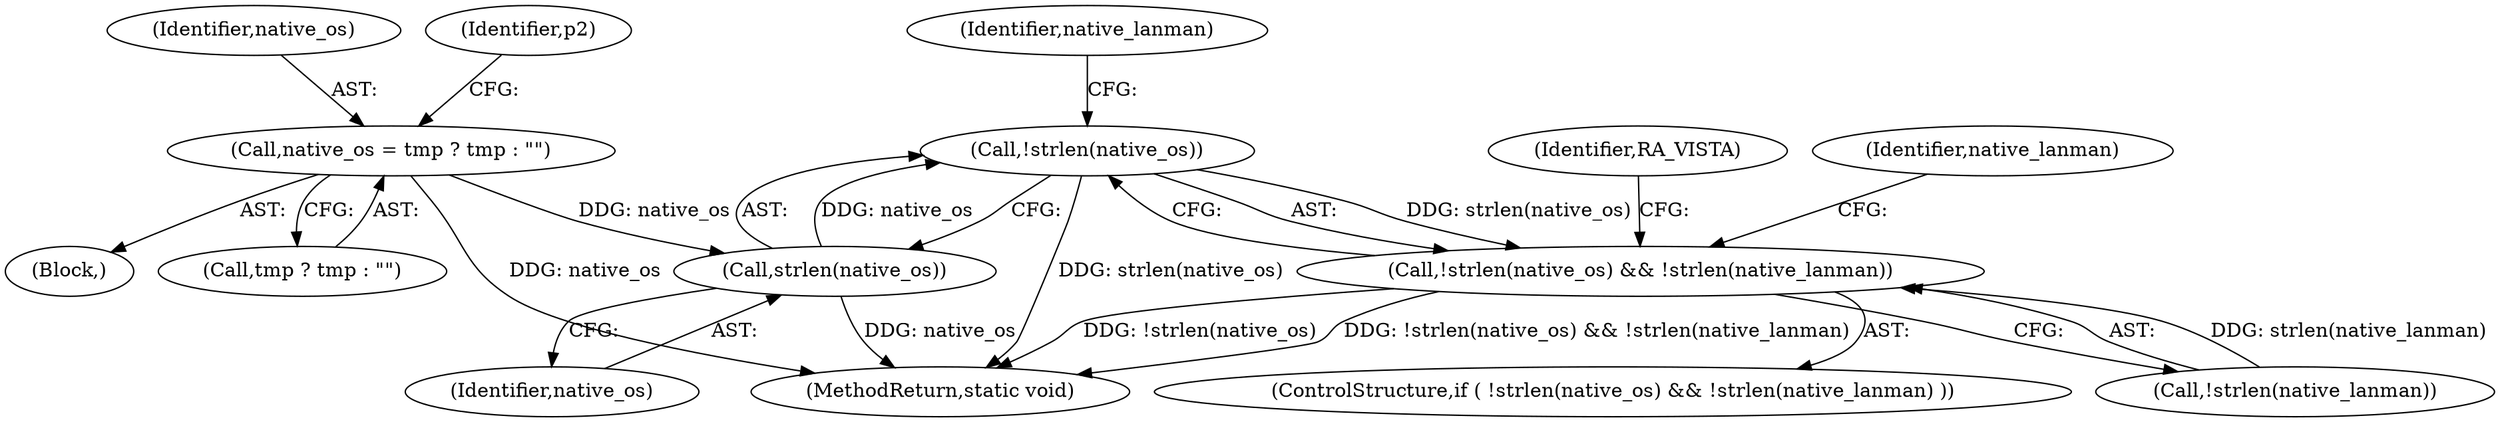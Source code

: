 digraph "0_samba_9280051bfba337458722fb157f3082f93cbd9f2b@API" {
"1000296" [label="(Call,!strlen(native_os))"];
"1000297" [label="(Call,strlen(native_os))"];
"1000244" [label="(Call,native_os = tmp ? tmp : \"\")"];
"1000295" [label="(Call,!strlen(native_os) && !strlen(native_lanman))"];
"1000297" [label="(Call,strlen(native_os))"];
"1000295" [label="(Call,!strlen(native_os) && !strlen(native_lanman))"];
"1000294" [label="(ControlStructure,if ( !strlen(native_os) && !strlen(native_lanman) ))"];
"1000296" [label="(Call,!strlen(native_os))"];
"1000299" [label="(Call,!strlen(native_lanman))"];
"1000303" [label="(Identifier,RA_VISTA)"];
"1000117" [label="(Block,)"];
"1000532" [label="(MethodReturn,static void)"];
"1000244" [label="(Call,native_os = tmp ? tmp : \"\")"];
"1000301" [label="(Identifier,native_lanman)"];
"1000246" [label="(Call,tmp ? tmp : \"\")"];
"1000307" [label="(Identifier,native_lanman)"];
"1000251" [label="(Identifier,p2)"];
"1000245" [label="(Identifier,native_os)"];
"1000298" [label="(Identifier,native_os)"];
"1000296" -> "1000295"  [label="AST: "];
"1000296" -> "1000297"  [label="CFG: "];
"1000297" -> "1000296"  [label="AST: "];
"1000301" -> "1000296"  [label="CFG: "];
"1000295" -> "1000296"  [label="CFG: "];
"1000296" -> "1000532"  [label="DDG: strlen(native_os)"];
"1000296" -> "1000295"  [label="DDG: strlen(native_os)"];
"1000297" -> "1000296"  [label="DDG: native_os"];
"1000297" -> "1000298"  [label="CFG: "];
"1000298" -> "1000297"  [label="AST: "];
"1000297" -> "1000532"  [label="DDG: native_os"];
"1000244" -> "1000297"  [label="DDG: native_os"];
"1000244" -> "1000117"  [label="AST: "];
"1000244" -> "1000246"  [label="CFG: "];
"1000245" -> "1000244"  [label="AST: "];
"1000246" -> "1000244"  [label="AST: "];
"1000251" -> "1000244"  [label="CFG: "];
"1000244" -> "1000532"  [label="DDG: native_os"];
"1000295" -> "1000294"  [label="AST: "];
"1000295" -> "1000299"  [label="CFG: "];
"1000299" -> "1000295"  [label="AST: "];
"1000303" -> "1000295"  [label="CFG: "];
"1000307" -> "1000295"  [label="CFG: "];
"1000295" -> "1000532"  [label="DDG: !strlen(native_os)"];
"1000295" -> "1000532"  [label="DDG: !strlen(native_os) && !strlen(native_lanman)"];
"1000299" -> "1000295"  [label="DDG: strlen(native_lanman)"];
}
